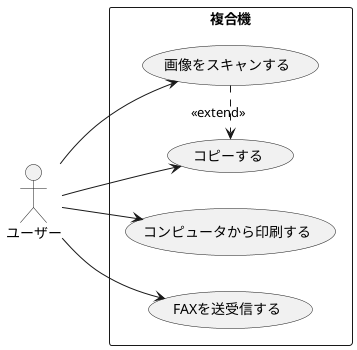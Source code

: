 @startuml 演習2
    left to right direction
    actor ユーザー
    rectangle 複合機 {
        usecase コンピュータから印刷する
        usecase FAXを送受信する
        usecase コピーする
        usecase 画像をスキャンする
    }
    コピーする <.left. 画像をスキャンする : << extend >>
    ユーザー --> コピーする
    ユーザー --> コンピュータから印刷する
    ユーザー --> 画像をスキャンする
    ユーザー --> FAXを送受信する
@enduml